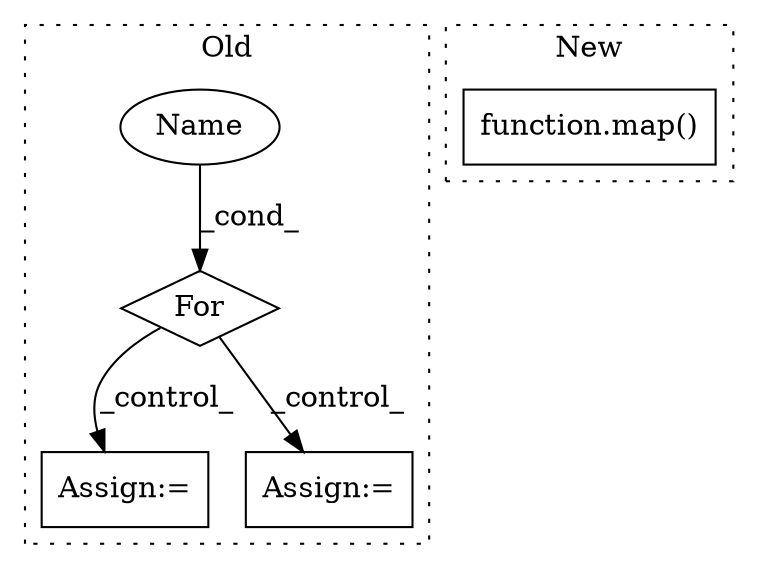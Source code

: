 digraph G {
subgraph cluster0 {
1 [label="For" a="107" s="7156,7179" l="4,52" shape="diamond"];
3 [label="Assign:=" a="68" s="7240" l="3" shape="box"];
4 [label="Name" a="87" s="7160" l="7" shape="ellipse"];
5 [label="Assign:=" a="68" s="7877" l="4" shape="box"];
label = "Old";
style="dotted";
}
subgraph cluster1 {
2 [label="function.map()" a="75" s="7926,7964" l="4,1" shape="box"];
label = "New";
style="dotted";
}
1 -> 3 [label="_control_"];
1 -> 5 [label="_control_"];
4 -> 1 [label="_cond_"];
}